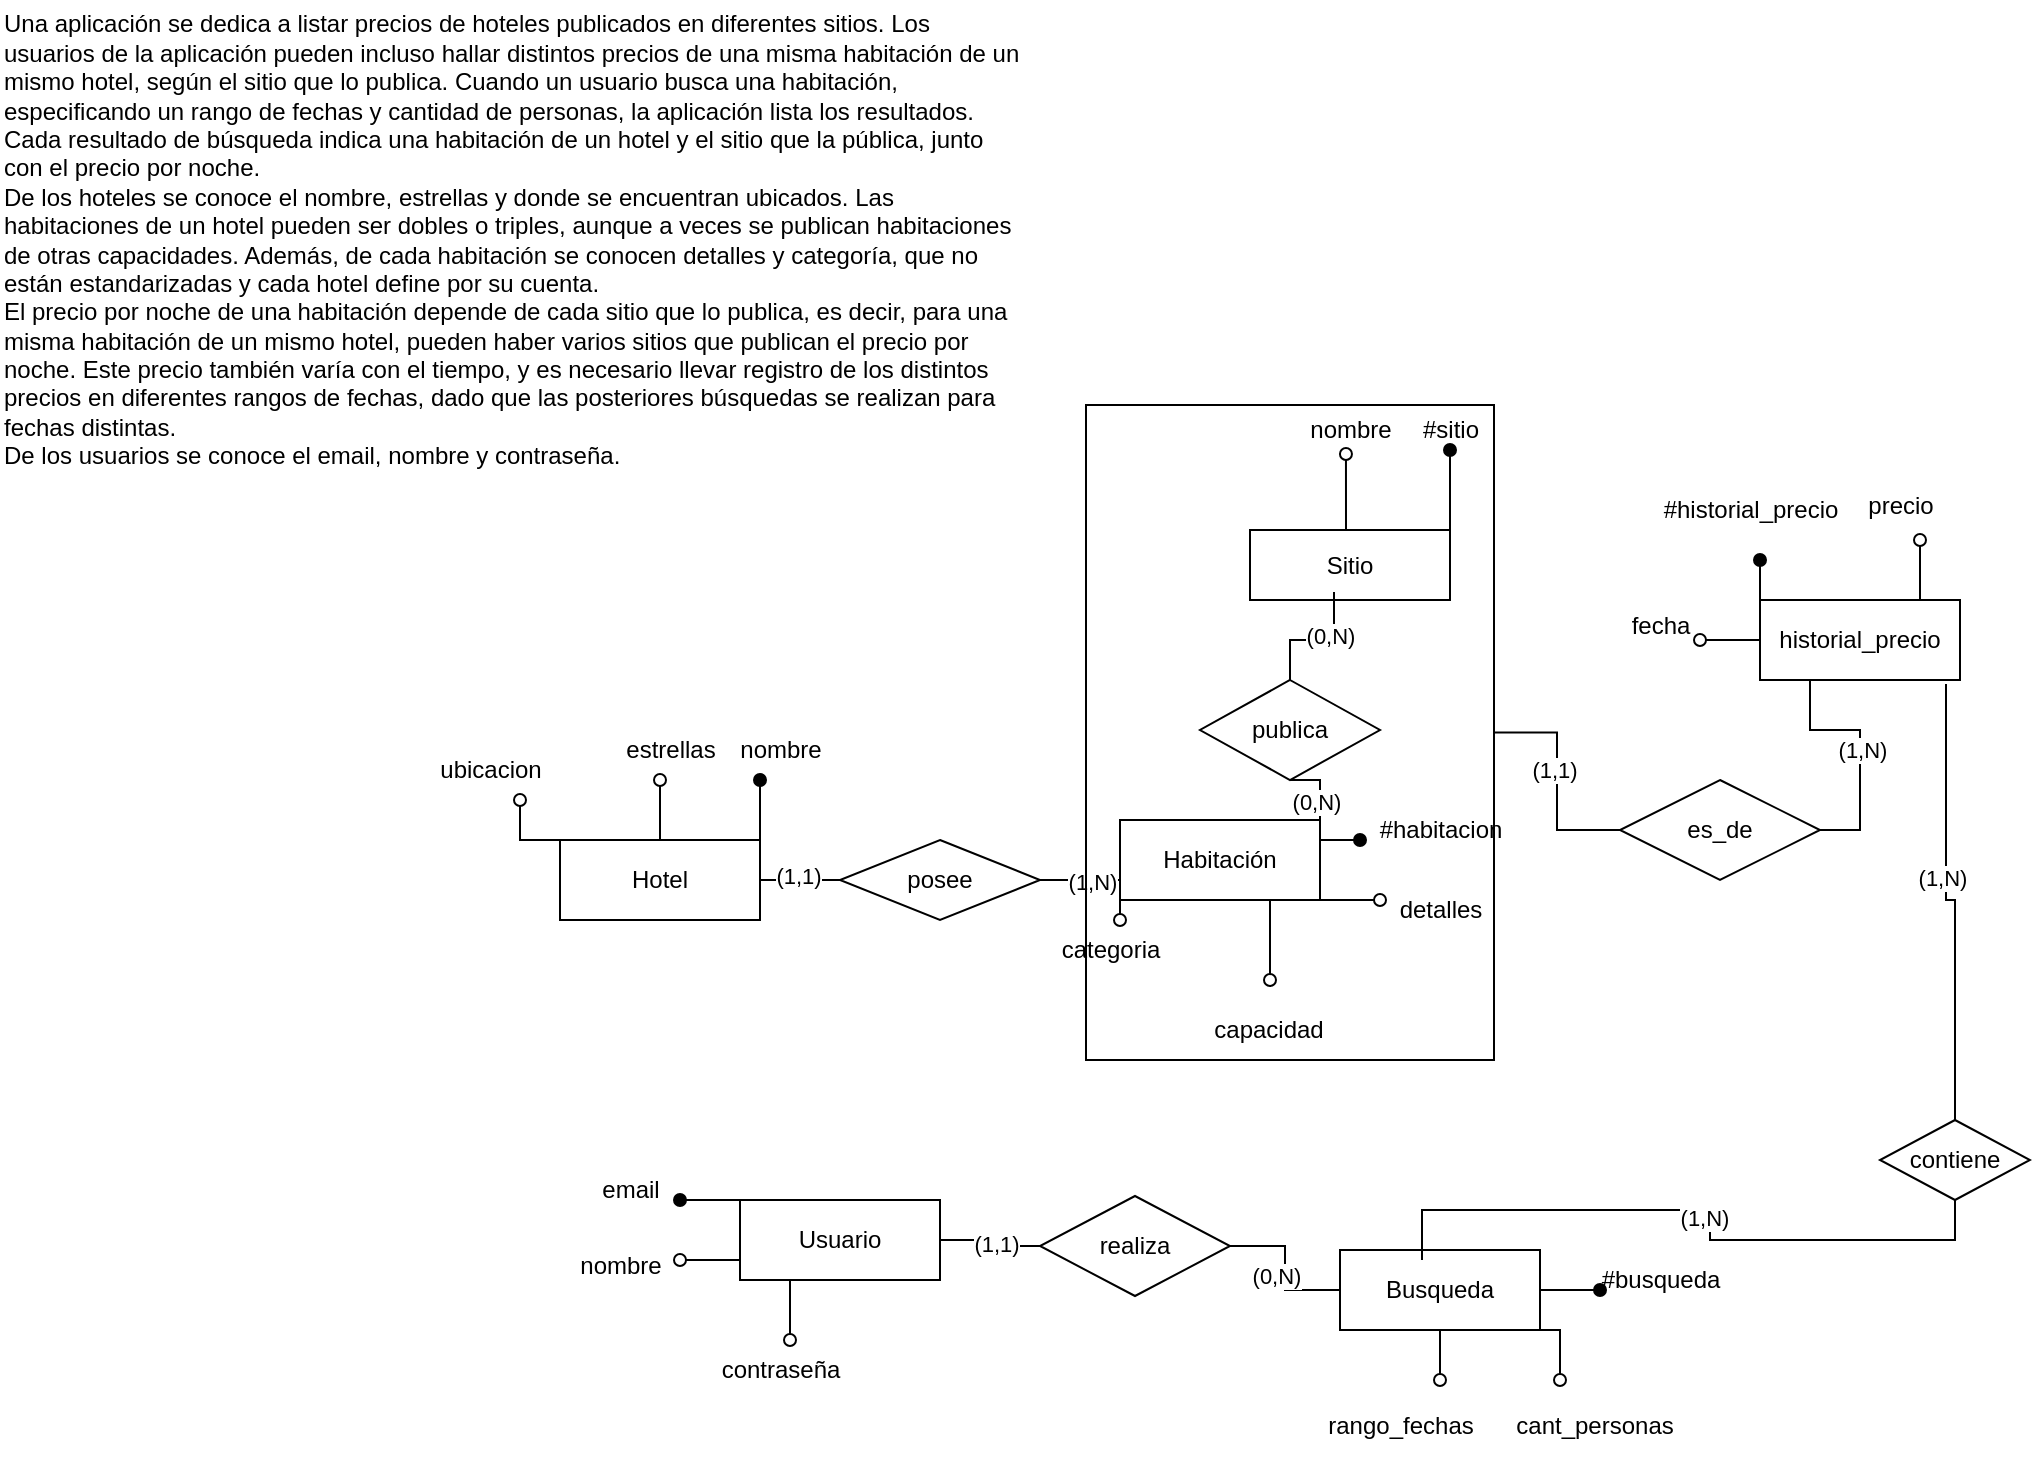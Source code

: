 <mxfile version="28.0.6">
  <diagram name="Página-1" id="sbk1GQn3HhYjgaQl0TJM">
    <mxGraphModel dx="1699" dy="1710" grid="1" gridSize="10" guides="1" tooltips="1" connect="1" arrows="1" fold="1" page="1" pageScale="1" pageWidth="827" pageHeight="1169" math="0" shadow="0">
      <root>
        <mxCell id="0" />
        <mxCell id="1" parent="0" />
        <mxCell id="cxmCBLzJ1Kc4TQCSKeNF-1" value="&lt;div&gt;Una aplicación se dedica a listar precios de hoteles publicados en diferentes sitios. Los&lt;/div&gt;&lt;div&gt;usuarios de la aplicación pueden incluso hallar distintos precios de una misma habitación de un&lt;/div&gt;&lt;div&gt;mismo hotel, según el sitio que lo publica. Cuando un usuario busca una habitación,&lt;/div&gt;&lt;div&gt;especificando un rango de fechas y cantidad de personas, la aplicación lista los resultados.&lt;/div&gt;&lt;div&gt;Cada resultado de búsqueda indica una habitación de un hotel y el sitio que la pública, junto&lt;/div&gt;&lt;div&gt;con el precio por noche.&lt;/div&gt;&lt;div&gt;De los hoteles se conoce el nombre, estrellas y donde se encuentran ubicados. Las&lt;/div&gt;&lt;div&gt;habitaciones de un hotel pueden ser dobles o triples, aunque a veces se publican habitaciones&lt;/div&gt;&lt;div&gt;de otras capacidades. Además, de cada habitación se conocen detalles y categoría, que no&lt;/div&gt;&lt;div&gt;están estandarizadas y cada hotel define por su cuenta.&lt;/div&gt;&lt;div&gt;El precio por noche de una habitación depende de cada sitio que lo publica, es decir, para una&lt;/div&gt;&lt;div&gt;misma habitación de un mismo hotel, pueden haber varios sitios que publican el precio por&lt;/div&gt;&lt;div&gt;noche. Este precio también varía con el tiempo, y es necesario llevar registro de los distintos&lt;/div&gt;&lt;div&gt;precios en diferentes rangos de fechas, dado que las posteriores búsquedas se realizan para&lt;/div&gt;&lt;div&gt;fechas distintas.&lt;/div&gt;&lt;div&gt;De los usuarios se conoce el email, nombre y contraseña.&lt;/div&gt;" style="text;html=1;align=left;verticalAlign=middle;resizable=0;points=[];autosize=1;strokeColor=none;fillColor=none;" vertex="1" parent="1">
          <mxGeometry x="-220" y="-40" width="530" height="240" as="geometry" />
        </mxCell>
        <mxCell id="cxmCBLzJ1Kc4TQCSKeNF-4" style="edgeStyle=orthogonalEdgeStyle;rounded=0;orthogonalLoop=1;jettySize=auto;html=1;exitX=1;exitY=0;exitDx=0;exitDy=0;endArrow=oval;endFill=1;" edge="1" parent="1" source="cxmCBLzJ1Kc4TQCSKeNF-3">
          <mxGeometry relative="1" as="geometry">
            <mxPoint x="160" y="350" as="targetPoint" />
          </mxGeometry>
        </mxCell>
        <mxCell id="cxmCBLzJ1Kc4TQCSKeNF-6" style="edgeStyle=orthogonalEdgeStyle;rounded=0;orthogonalLoop=1;jettySize=auto;html=1;exitX=0.5;exitY=0;exitDx=0;exitDy=0;endArrow=oval;endFill=0;" edge="1" parent="1" source="cxmCBLzJ1Kc4TQCSKeNF-3">
          <mxGeometry relative="1" as="geometry">
            <mxPoint x="110" y="350" as="targetPoint" />
          </mxGeometry>
        </mxCell>
        <mxCell id="cxmCBLzJ1Kc4TQCSKeNF-8" style="edgeStyle=orthogonalEdgeStyle;rounded=0;orthogonalLoop=1;jettySize=auto;html=1;exitX=0;exitY=0;exitDx=0;exitDy=0;endArrow=oval;endFill=0;" edge="1" parent="1" source="cxmCBLzJ1Kc4TQCSKeNF-3">
          <mxGeometry relative="1" as="geometry">
            <mxPoint x="40" y="360" as="targetPoint" />
          </mxGeometry>
        </mxCell>
        <mxCell id="cxmCBLzJ1Kc4TQCSKeNF-49" style="edgeStyle=orthogonalEdgeStyle;rounded=0;orthogonalLoop=1;jettySize=auto;html=1;exitX=0.25;exitY=1;exitDx=0;exitDy=0;endArrow=oval;endFill=0;" edge="1" parent="1" source="cxmCBLzJ1Kc4TQCSKeNF-10">
          <mxGeometry relative="1" as="geometry">
            <mxPoint x="340" y="420" as="targetPoint" />
            <mxPoint x="315" y="460" as="sourcePoint" />
          </mxGeometry>
        </mxCell>
        <mxCell id="cxmCBLzJ1Kc4TQCSKeNF-3" value="Hotel" style="whiteSpace=wrap;html=1;align=center;" vertex="1" parent="1">
          <mxGeometry x="60" y="380" width="100" height="40" as="geometry" />
        </mxCell>
        <mxCell id="cxmCBLzJ1Kc4TQCSKeNF-5" value="nombre" style="text;html=1;align=center;verticalAlign=middle;resizable=0;points=[];autosize=1;strokeColor=none;fillColor=none;" vertex="1" parent="1">
          <mxGeometry x="140" y="320" width="60" height="30" as="geometry" />
        </mxCell>
        <mxCell id="cxmCBLzJ1Kc4TQCSKeNF-7" value="estrellas" style="text;html=1;align=center;verticalAlign=middle;resizable=0;points=[];autosize=1;strokeColor=none;fillColor=none;" vertex="1" parent="1">
          <mxGeometry x="80" y="320" width="70" height="30" as="geometry" />
        </mxCell>
        <mxCell id="cxmCBLzJ1Kc4TQCSKeNF-9" value="ubicacion" style="text;html=1;align=center;verticalAlign=middle;resizable=0;points=[];autosize=1;strokeColor=none;fillColor=none;" vertex="1" parent="1">
          <mxGeometry x="-10" y="330" width="70" height="30" as="geometry" />
        </mxCell>
        <mxCell id="cxmCBLzJ1Kc4TQCSKeNF-16" style="edgeStyle=orthogonalEdgeStyle;rounded=0;orthogonalLoop=1;jettySize=auto;html=1;exitX=1;exitY=0.25;exitDx=0;exitDy=0;endArrow=oval;endFill=1;" edge="1" parent="1" source="cxmCBLzJ1Kc4TQCSKeNF-10">
          <mxGeometry relative="1" as="geometry">
            <mxPoint x="460" y="380" as="targetPoint" />
          </mxGeometry>
        </mxCell>
        <mxCell id="cxmCBLzJ1Kc4TQCSKeNF-18" style="edgeStyle=orthogonalEdgeStyle;rounded=0;orthogonalLoop=1;jettySize=auto;html=1;exitX=1;exitY=1;exitDx=0;exitDy=0;endArrow=oval;endFill=0;" edge="1" parent="1" source="cxmCBLzJ1Kc4TQCSKeNF-10">
          <mxGeometry relative="1" as="geometry">
            <mxPoint x="470" y="410" as="targetPoint" />
          </mxGeometry>
        </mxCell>
        <mxCell id="cxmCBLzJ1Kc4TQCSKeNF-57" style="edgeStyle=orthogonalEdgeStyle;rounded=0;orthogonalLoop=1;jettySize=auto;html=1;exitX=0.75;exitY=1;exitDx=0;exitDy=0;endArrow=oval;endFill=0;" edge="1" parent="1" source="cxmCBLzJ1Kc4TQCSKeNF-10">
          <mxGeometry relative="1" as="geometry">
            <mxPoint x="415" y="450" as="targetPoint" />
          </mxGeometry>
        </mxCell>
        <mxCell id="cxmCBLzJ1Kc4TQCSKeNF-10" value="Habitación" style="whiteSpace=wrap;html=1;align=center;" vertex="1" parent="1">
          <mxGeometry x="340" y="370" width="100" height="40" as="geometry" />
        </mxCell>
        <mxCell id="cxmCBLzJ1Kc4TQCSKeNF-17" value="#habitacion" style="text;html=1;align=center;verticalAlign=middle;resizable=0;points=[];autosize=1;strokeColor=none;fillColor=none;" vertex="1" parent="1">
          <mxGeometry x="460" y="360" width="80" height="30" as="geometry" />
        </mxCell>
        <mxCell id="cxmCBLzJ1Kc4TQCSKeNF-19" value="detalles" style="text;html=1;align=center;verticalAlign=middle;resizable=0;points=[];autosize=1;strokeColor=none;fillColor=none;" vertex="1" parent="1">
          <mxGeometry x="470" y="400" width="60" height="30" as="geometry" />
        </mxCell>
        <mxCell id="cxmCBLzJ1Kc4TQCSKeNF-23" style="edgeStyle=orthogonalEdgeStyle;rounded=0;orthogonalLoop=1;jettySize=auto;html=1;exitX=0;exitY=0;exitDx=0;exitDy=0;endArrow=oval;endFill=1;" edge="1" parent="1" source="cxmCBLzJ1Kc4TQCSKeNF-22">
          <mxGeometry relative="1" as="geometry">
            <mxPoint x="120" y="560" as="targetPoint" />
          </mxGeometry>
        </mxCell>
        <mxCell id="cxmCBLzJ1Kc4TQCSKeNF-25" style="edgeStyle=orthogonalEdgeStyle;rounded=0;orthogonalLoop=1;jettySize=auto;html=1;exitX=0;exitY=0.75;exitDx=0;exitDy=0;endArrow=oval;endFill=0;" edge="1" parent="1" source="cxmCBLzJ1Kc4TQCSKeNF-22">
          <mxGeometry relative="1" as="geometry">
            <mxPoint x="120" y="590" as="targetPoint" />
          </mxGeometry>
        </mxCell>
        <mxCell id="cxmCBLzJ1Kc4TQCSKeNF-27" style="edgeStyle=orthogonalEdgeStyle;rounded=0;orthogonalLoop=1;jettySize=auto;html=1;exitX=0.25;exitY=1;exitDx=0;exitDy=0;endArrow=oval;endFill=0;" edge="1" parent="1" source="cxmCBLzJ1Kc4TQCSKeNF-22">
          <mxGeometry relative="1" as="geometry">
            <mxPoint x="175" y="630" as="targetPoint" />
          </mxGeometry>
        </mxCell>
        <mxCell id="cxmCBLzJ1Kc4TQCSKeNF-22" value="Usuario" style="whiteSpace=wrap;html=1;align=center;" vertex="1" parent="1">
          <mxGeometry x="150" y="560" width="100" height="40" as="geometry" />
        </mxCell>
        <mxCell id="cxmCBLzJ1Kc4TQCSKeNF-24" value="email" style="text;html=1;align=center;verticalAlign=middle;resizable=0;points=[];autosize=1;strokeColor=none;fillColor=none;" vertex="1" parent="1">
          <mxGeometry x="70" y="540" width="50" height="30" as="geometry" />
        </mxCell>
        <mxCell id="cxmCBLzJ1Kc4TQCSKeNF-26" value="nombre" style="text;html=1;align=center;verticalAlign=middle;resizable=0;points=[];autosize=1;strokeColor=none;fillColor=none;" vertex="1" parent="1">
          <mxGeometry x="60" y="578" width="60" height="30" as="geometry" />
        </mxCell>
        <mxCell id="cxmCBLzJ1Kc4TQCSKeNF-28" value="contraseña" style="text;html=1;align=center;verticalAlign=middle;resizable=0;points=[];autosize=1;strokeColor=none;fillColor=none;" vertex="1" parent="1">
          <mxGeometry x="130" y="630" width="80" height="30" as="geometry" />
        </mxCell>
        <mxCell id="cxmCBLzJ1Kc4TQCSKeNF-30" style="edgeStyle=orthogonalEdgeStyle;rounded=0;orthogonalLoop=1;jettySize=auto;html=1;exitX=1;exitY=0.5;exitDx=0;exitDy=0;entryX=0;entryY=0.75;entryDx=0;entryDy=0;endArrow=none;endFill=0;" edge="1" parent="1" source="cxmCBLzJ1Kc4TQCSKeNF-29" target="cxmCBLzJ1Kc4TQCSKeNF-10">
          <mxGeometry relative="1" as="geometry" />
        </mxCell>
        <mxCell id="cxmCBLzJ1Kc4TQCSKeNF-32" value="(1,N)" style="edgeLabel;html=1;align=center;verticalAlign=middle;resizable=0;points=[];" vertex="1" connectable="0" parent="cxmCBLzJ1Kc4TQCSKeNF-30">
          <mxGeometry x="0.3" y="-1" relative="1" as="geometry">
            <mxPoint as="offset" />
          </mxGeometry>
        </mxCell>
        <mxCell id="cxmCBLzJ1Kc4TQCSKeNF-31" style="edgeStyle=orthogonalEdgeStyle;rounded=0;orthogonalLoop=1;jettySize=auto;html=1;exitX=0;exitY=0.5;exitDx=0;exitDy=0;entryX=1;entryY=0.5;entryDx=0;entryDy=0;endArrow=none;endFill=0;" edge="1" parent="1" source="cxmCBLzJ1Kc4TQCSKeNF-29" target="cxmCBLzJ1Kc4TQCSKeNF-3">
          <mxGeometry relative="1" as="geometry" />
        </mxCell>
        <mxCell id="cxmCBLzJ1Kc4TQCSKeNF-33" value="(1,1)" style="edgeLabel;html=1;align=center;verticalAlign=middle;resizable=0;points=[];" vertex="1" connectable="0" parent="cxmCBLzJ1Kc4TQCSKeNF-31">
          <mxGeometry x="0.05" y="-2" relative="1" as="geometry">
            <mxPoint as="offset" />
          </mxGeometry>
        </mxCell>
        <mxCell id="cxmCBLzJ1Kc4TQCSKeNF-29" value="posee" style="shape=rhombus;perimeter=rhombusPerimeter;whiteSpace=wrap;html=1;align=center;" vertex="1" parent="1">
          <mxGeometry x="200" y="380" width="100" height="40" as="geometry" />
        </mxCell>
        <mxCell id="cxmCBLzJ1Kc4TQCSKeNF-45" style="edgeStyle=orthogonalEdgeStyle;rounded=0;orthogonalLoop=1;jettySize=auto;html=1;exitX=1;exitY=0;exitDx=0;exitDy=0;endArrow=oval;endFill=1;" edge="1" parent="1" source="cxmCBLzJ1Kc4TQCSKeNF-44">
          <mxGeometry relative="1" as="geometry">
            <mxPoint x="505" y="185" as="targetPoint" />
          </mxGeometry>
        </mxCell>
        <mxCell id="cxmCBLzJ1Kc4TQCSKeNF-47" style="edgeStyle=orthogonalEdgeStyle;rounded=0;orthogonalLoop=1;jettySize=auto;html=1;exitX=0.5;exitY=0;exitDx=0;exitDy=0;endArrow=oval;endFill=0;entryX=0.633;entryY=1.067;entryDx=0;entryDy=0;entryPerimeter=0;" edge="1" parent="1" source="cxmCBLzJ1Kc4TQCSKeNF-44">
          <mxGeometry relative="1" as="geometry">
            <mxPoint x="452.98" y="187.01" as="targetPoint" />
          </mxGeometry>
        </mxCell>
        <mxCell id="cxmCBLzJ1Kc4TQCSKeNF-44" value="Sitio" style="whiteSpace=wrap;html=1;align=center;" vertex="1" parent="1">
          <mxGeometry x="405" y="225" width="100" height="35" as="geometry" />
        </mxCell>
        <mxCell id="cxmCBLzJ1Kc4TQCSKeNF-46" value="#sitio" style="text;html=1;align=center;verticalAlign=middle;resizable=0;points=[];autosize=1;strokeColor=none;fillColor=none;" vertex="1" parent="1">
          <mxGeometry x="480" y="160" width="50" height="30" as="geometry" />
        </mxCell>
        <mxCell id="cxmCBLzJ1Kc4TQCSKeNF-48" value="nombre" style="text;html=1;align=center;verticalAlign=middle;resizable=0;points=[];autosize=1;strokeColor=none;fillColor=none;" vertex="1" parent="1">
          <mxGeometry x="425" y="160" width="60" height="30" as="geometry" />
        </mxCell>
        <mxCell id="cxmCBLzJ1Kc4TQCSKeNF-55" style="edgeStyle=orthogonalEdgeStyle;rounded=0;orthogonalLoop=1;jettySize=auto;html=1;exitX=0.5;exitY=1;exitDx=0;exitDy=0;entryX=1;entryY=0;entryDx=0;entryDy=0;endArrow=none;endFill=0;" edge="1" parent="1" source="cxmCBLzJ1Kc4TQCSKeNF-53" target="cxmCBLzJ1Kc4TQCSKeNF-10">
          <mxGeometry relative="1" as="geometry" />
        </mxCell>
        <mxCell id="cxmCBLzJ1Kc4TQCSKeNF-59" value="(0,N)" style="edgeLabel;html=1;align=center;verticalAlign=middle;resizable=0;points=[];" vertex="1" connectable="0" parent="cxmCBLzJ1Kc4TQCSKeNF-55">
          <mxGeometry x="0.486" y="-2" relative="1" as="geometry">
            <mxPoint as="offset" />
          </mxGeometry>
        </mxCell>
        <mxCell id="cxmCBLzJ1Kc4TQCSKeNF-53" value="publica" style="shape=rhombus;perimeter=rhombusPerimeter;whiteSpace=wrap;html=1;align=center;" vertex="1" parent="1">
          <mxGeometry x="380" y="300" width="90" height="50" as="geometry" />
        </mxCell>
        <mxCell id="cxmCBLzJ1Kc4TQCSKeNF-54" style="edgeStyle=orthogonalEdgeStyle;rounded=0;orthogonalLoop=1;jettySize=auto;html=1;exitX=0.5;exitY=0;exitDx=0;exitDy=0;entryX=0.42;entryY=0.886;entryDx=0;entryDy=0;entryPerimeter=0;endArrow=none;endFill=0;" edge="1" parent="1" source="cxmCBLzJ1Kc4TQCSKeNF-53" target="cxmCBLzJ1Kc4TQCSKeNF-44">
          <mxGeometry relative="1" as="geometry">
            <mxPoint x="450" y="280" as="sourcePoint" />
          </mxGeometry>
        </mxCell>
        <mxCell id="cxmCBLzJ1Kc4TQCSKeNF-60" value="(0,N)" style="edgeLabel;html=1;align=center;verticalAlign=middle;resizable=0;points=[];" vertex="1" connectable="0" parent="cxmCBLzJ1Kc4TQCSKeNF-54">
          <mxGeometry x="0.212" y="2" relative="1" as="geometry">
            <mxPoint as="offset" />
          </mxGeometry>
        </mxCell>
        <mxCell id="cxmCBLzJ1Kc4TQCSKeNF-56" value="categoria" style="text;html=1;align=center;verticalAlign=middle;resizable=0;points=[];autosize=1;strokeColor=none;fillColor=none;" vertex="1" parent="1">
          <mxGeometry x="300" y="420" width="70" height="30" as="geometry" />
        </mxCell>
        <mxCell id="cxmCBLzJ1Kc4TQCSKeNF-58" value="capacidad" style="text;html=1;align=center;verticalAlign=middle;resizable=0;points=[];autosize=1;strokeColor=none;fillColor=none;" vertex="1" parent="1">
          <mxGeometry x="374" y="460" width="80" height="30" as="geometry" />
        </mxCell>
        <mxCell id="cxmCBLzJ1Kc4TQCSKeNF-61" value="" style="rounded=0;whiteSpace=wrap;html=1;fillColor=none;" vertex="1" parent="1">
          <mxGeometry x="323" y="162.5" width="204" height="327.5" as="geometry" />
        </mxCell>
        <mxCell id="cxmCBLzJ1Kc4TQCSKeNF-66" style="edgeStyle=orthogonalEdgeStyle;rounded=0;orthogonalLoop=1;jettySize=auto;html=1;exitX=0;exitY=0;exitDx=0;exitDy=0;endArrow=oval;endFill=1;" edge="1" parent="1" source="cxmCBLzJ1Kc4TQCSKeNF-62">
          <mxGeometry relative="1" as="geometry">
            <mxPoint x="660" y="240" as="targetPoint" />
          </mxGeometry>
        </mxCell>
        <mxCell id="cxmCBLzJ1Kc4TQCSKeNF-68" style="edgeStyle=orthogonalEdgeStyle;rounded=0;orthogonalLoop=1;jettySize=auto;html=1;exitX=0.75;exitY=0;exitDx=0;exitDy=0;endArrow=oval;endFill=0;" edge="1" parent="1" source="cxmCBLzJ1Kc4TQCSKeNF-62">
          <mxGeometry relative="1" as="geometry">
            <mxPoint x="740" y="230" as="targetPoint" />
          </mxGeometry>
        </mxCell>
        <mxCell id="cxmCBLzJ1Kc4TQCSKeNF-71" style="edgeStyle=orthogonalEdgeStyle;rounded=0;orthogonalLoop=1;jettySize=auto;html=1;exitX=0;exitY=0.5;exitDx=0;exitDy=0;endArrow=oval;endFill=0;" edge="1" parent="1" source="cxmCBLzJ1Kc4TQCSKeNF-62">
          <mxGeometry relative="1" as="geometry">
            <mxPoint x="630" y="280" as="targetPoint" />
          </mxGeometry>
        </mxCell>
        <mxCell id="cxmCBLzJ1Kc4TQCSKeNF-62" value="historial_precio" style="whiteSpace=wrap;html=1;align=center;" vertex="1" parent="1">
          <mxGeometry x="660" y="260" width="100" height="40" as="geometry" />
        </mxCell>
        <mxCell id="cxmCBLzJ1Kc4TQCSKeNF-64" style="edgeStyle=orthogonalEdgeStyle;rounded=0;orthogonalLoop=1;jettySize=auto;html=1;exitX=0;exitY=0.5;exitDx=0;exitDy=0;entryX=1;entryY=0.5;entryDx=0;entryDy=0;endArrow=none;endFill=0;" edge="1" parent="1" source="cxmCBLzJ1Kc4TQCSKeNF-63" target="cxmCBLzJ1Kc4TQCSKeNF-61">
          <mxGeometry relative="1" as="geometry" />
        </mxCell>
        <mxCell id="cxmCBLzJ1Kc4TQCSKeNF-73" value="(1,1)" style="edgeLabel;html=1;align=center;verticalAlign=middle;resizable=0;points=[];" vertex="1" connectable="0" parent="cxmCBLzJ1Kc4TQCSKeNF-64">
          <mxGeometry x="0.108" y="2" relative="1" as="geometry">
            <mxPoint as="offset" />
          </mxGeometry>
        </mxCell>
        <mxCell id="cxmCBLzJ1Kc4TQCSKeNF-65" style="edgeStyle=orthogonalEdgeStyle;rounded=0;orthogonalLoop=1;jettySize=auto;html=1;exitX=1;exitY=0.5;exitDx=0;exitDy=0;entryX=0.25;entryY=1;entryDx=0;entryDy=0;endArrow=none;endFill=0;" edge="1" parent="1" source="cxmCBLzJ1Kc4TQCSKeNF-63" target="cxmCBLzJ1Kc4TQCSKeNF-62">
          <mxGeometry relative="1" as="geometry" />
        </mxCell>
        <mxCell id="cxmCBLzJ1Kc4TQCSKeNF-74" value="(1,N)" style="edgeLabel;html=1;align=center;verticalAlign=middle;resizable=0;points=[];" vertex="1" connectable="0" parent="cxmCBLzJ1Kc4TQCSKeNF-65">
          <mxGeometry y="-1" relative="1" as="geometry">
            <mxPoint as="offset" />
          </mxGeometry>
        </mxCell>
        <mxCell id="cxmCBLzJ1Kc4TQCSKeNF-63" value="es_de" style="shape=rhombus;perimeter=rhombusPerimeter;whiteSpace=wrap;html=1;align=center;" vertex="1" parent="1">
          <mxGeometry x="590" y="350" width="100" height="50" as="geometry" />
        </mxCell>
        <mxCell id="cxmCBLzJ1Kc4TQCSKeNF-67" value="#historial_precio" style="text;html=1;align=center;verticalAlign=middle;resizable=0;points=[];autosize=1;strokeColor=none;fillColor=none;" vertex="1" parent="1">
          <mxGeometry x="600" y="200" width="110" height="30" as="geometry" />
        </mxCell>
        <mxCell id="cxmCBLzJ1Kc4TQCSKeNF-70" value="precio" style="text;html=1;align=center;verticalAlign=middle;resizable=0;points=[];autosize=1;strokeColor=none;fillColor=none;" vertex="1" parent="1">
          <mxGeometry x="700" y="198" width="60" height="30" as="geometry" />
        </mxCell>
        <mxCell id="cxmCBLzJ1Kc4TQCSKeNF-72" value="fecha" style="text;html=1;align=center;verticalAlign=middle;resizable=0;points=[];autosize=1;strokeColor=none;fillColor=none;" vertex="1" parent="1">
          <mxGeometry x="585" y="258" width="50" height="30" as="geometry" />
        </mxCell>
        <mxCell id="cxmCBLzJ1Kc4TQCSKeNF-86" style="edgeStyle=orthogonalEdgeStyle;rounded=0;orthogonalLoop=1;jettySize=auto;html=1;exitX=1;exitY=0.5;exitDx=0;exitDy=0;endArrow=oval;endFill=1;" edge="1" parent="1" source="cxmCBLzJ1Kc4TQCSKeNF-75">
          <mxGeometry relative="1" as="geometry">
            <mxPoint x="580" y="605" as="targetPoint" />
          </mxGeometry>
        </mxCell>
        <mxCell id="cxmCBLzJ1Kc4TQCSKeNF-90" style="edgeStyle=orthogonalEdgeStyle;rounded=0;orthogonalLoop=1;jettySize=auto;html=1;exitX=0.5;exitY=1;exitDx=0;exitDy=0;endArrow=oval;endFill=0;" edge="1" parent="1" source="cxmCBLzJ1Kc4TQCSKeNF-75">
          <mxGeometry relative="1" as="geometry">
            <mxPoint x="500" y="650" as="targetPoint" />
          </mxGeometry>
        </mxCell>
        <mxCell id="cxmCBLzJ1Kc4TQCSKeNF-92" style="edgeStyle=orthogonalEdgeStyle;rounded=0;orthogonalLoop=1;jettySize=auto;html=1;exitX=1;exitY=1;exitDx=0;exitDy=0;endArrow=oval;endFill=0;" edge="1" parent="1" source="cxmCBLzJ1Kc4TQCSKeNF-75">
          <mxGeometry relative="1" as="geometry">
            <mxPoint x="560" y="650" as="targetPoint" />
          </mxGeometry>
        </mxCell>
        <mxCell id="cxmCBLzJ1Kc4TQCSKeNF-75" value="Busqueda" style="whiteSpace=wrap;html=1;align=center;" vertex="1" parent="1">
          <mxGeometry x="450" y="585" width="100" height="40" as="geometry" />
        </mxCell>
        <mxCell id="cxmCBLzJ1Kc4TQCSKeNF-77" style="edgeStyle=orthogonalEdgeStyle;rounded=0;orthogonalLoop=1;jettySize=auto;html=1;exitX=0;exitY=0.5;exitDx=0;exitDy=0;entryX=1;entryY=0.5;entryDx=0;entryDy=0;endArrow=none;endFill=0;" edge="1" parent="1" source="cxmCBLzJ1Kc4TQCSKeNF-76" target="cxmCBLzJ1Kc4TQCSKeNF-22">
          <mxGeometry relative="1" as="geometry" />
        </mxCell>
        <mxCell id="cxmCBLzJ1Kc4TQCSKeNF-79" value="(1,1)" style="edgeLabel;html=1;align=center;verticalAlign=middle;resizable=0;points=[];" vertex="1" connectable="0" parent="cxmCBLzJ1Kc4TQCSKeNF-77">
          <mxGeometry x="-0.17" y="-1" relative="1" as="geometry">
            <mxPoint as="offset" />
          </mxGeometry>
        </mxCell>
        <mxCell id="cxmCBLzJ1Kc4TQCSKeNF-78" style="edgeStyle=orthogonalEdgeStyle;rounded=0;orthogonalLoop=1;jettySize=auto;html=1;exitX=1;exitY=0.5;exitDx=0;exitDy=0;entryX=0;entryY=0.5;entryDx=0;entryDy=0;endArrow=none;endFill=0;" edge="1" parent="1" source="cxmCBLzJ1Kc4TQCSKeNF-76" target="cxmCBLzJ1Kc4TQCSKeNF-75">
          <mxGeometry relative="1" as="geometry" />
        </mxCell>
        <mxCell id="cxmCBLzJ1Kc4TQCSKeNF-80" value="(0,N)" style="edgeLabel;html=1;align=center;verticalAlign=middle;resizable=0;points=[];" vertex="1" connectable="0" parent="cxmCBLzJ1Kc4TQCSKeNF-78">
          <mxGeometry x="0.105" y="-5" relative="1" as="geometry">
            <mxPoint as="offset" />
          </mxGeometry>
        </mxCell>
        <mxCell id="cxmCBLzJ1Kc4TQCSKeNF-76" value="realiza" style="shape=rhombus;perimeter=rhombusPerimeter;whiteSpace=wrap;html=1;align=center;" vertex="1" parent="1">
          <mxGeometry x="300" y="558" width="95" height="50" as="geometry" />
        </mxCell>
        <mxCell id="cxmCBLzJ1Kc4TQCSKeNF-82" style="edgeStyle=orthogonalEdgeStyle;rounded=0;orthogonalLoop=1;jettySize=auto;html=1;exitX=0.5;exitY=0;exitDx=0;exitDy=0;entryX=0.93;entryY=1.05;entryDx=0;entryDy=0;endArrow=none;endFill=0;entryPerimeter=0;" edge="1" parent="1" source="cxmCBLzJ1Kc4TQCSKeNF-81" target="cxmCBLzJ1Kc4TQCSKeNF-62">
          <mxGeometry relative="1" as="geometry" />
        </mxCell>
        <mxCell id="cxmCBLzJ1Kc4TQCSKeNF-84" value="(1,N)" style="edgeLabel;html=1;align=center;verticalAlign=middle;resizable=0;points=[];" vertex="1" connectable="0" parent="cxmCBLzJ1Kc4TQCSKeNF-82">
          <mxGeometry x="0.13" y="2" relative="1" as="geometry">
            <mxPoint as="offset" />
          </mxGeometry>
        </mxCell>
        <mxCell id="cxmCBLzJ1Kc4TQCSKeNF-81" value="contiene" style="shape=rhombus;perimeter=rhombusPerimeter;whiteSpace=wrap;html=1;align=center;" vertex="1" parent="1">
          <mxGeometry x="720" y="520" width="75" height="40" as="geometry" />
        </mxCell>
        <mxCell id="cxmCBLzJ1Kc4TQCSKeNF-83" style="edgeStyle=orthogonalEdgeStyle;rounded=0;orthogonalLoop=1;jettySize=auto;html=1;exitX=0.5;exitY=1;exitDx=0;exitDy=0;entryX=0.41;entryY=0.125;entryDx=0;entryDy=0;entryPerimeter=0;endArrow=none;endFill=0;" edge="1" parent="1" source="cxmCBLzJ1Kc4TQCSKeNF-81" target="cxmCBLzJ1Kc4TQCSKeNF-75">
          <mxGeometry relative="1" as="geometry" />
        </mxCell>
        <mxCell id="cxmCBLzJ1Kc4TQCSKeNF-85" value="(1,N)" style="edgeLabel;html=1;align=center;verticalAlign=middle;resizable=0;points=[];" vertex="1" connectable="0" parent="cxmCBLzJ1Kc4TQCSKeNF-83">
          <mxGeometry x="-0.015" y="4" relative="1" as="geometry">
            <mxPoint as="offset" />
          </mxGeometry>
        </mxCell>
        <mxCell id="cxmCBLzJ1Kc4TQCSKeNF-87" value="#busqueda" style="text;html=1;align=center;verticalAlign=middle;resizable=0;points=[];autosize=1;strokeColor=none;fillColor=none;" vertex="1" parent="1">
          <mxGeometry x="570" y="585" width="80" height="30" as="geometry" />
        </mxCell>
        <mxCell id="cxmCBLzJ1Kc4TQCSKeNF-91" value="rango_fechas" style="text;html=1;align=center;verticalAlign=middle;resizable=0;points=[];autosize=1;strokeColor=none;fillColor=none;" vertex="1" parent="1">
          <mxGeometry x="430" y="658" width="100" height="30" as="geometry" />
        </mxCell>
        <mxCell id="cxmCBLzJ1Kc4TQCSKeNF-93" value="cant_personas" style="text;html=1;align=center;verticalAlign=middle;resizable=0;points=[];autosize=1;strokeColor=none;fillColor=none;" vertex="1" parent="1">
          <mxGeometry x="527" y="658" width="100" height="30" as="geometry" />
        </mxCell>
      </root>
    </mxGraphModel>
  </diagram>
</mxfile>
